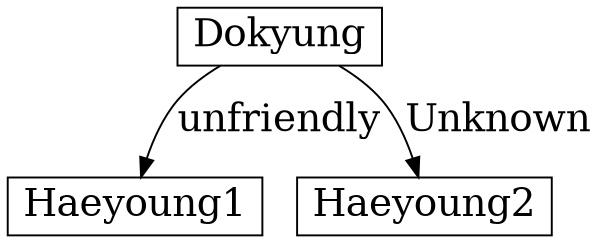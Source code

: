 digraph {
	graph [dpi=300 rankdir=TB rotate=0 size="4,2"]
	node [fontsize=20 height=0.1]
	edge [fontsize=20]
	Dokyung [shape=rectangle]
	Haeyoung1 [shape=rectangle]
	Haeyoung2 [shape=rectangle]
	Dokyung -> Haeyoung1 [label=unfriendly]
	Dokyung -> Haeyoung2 [label=Unknown]
}
